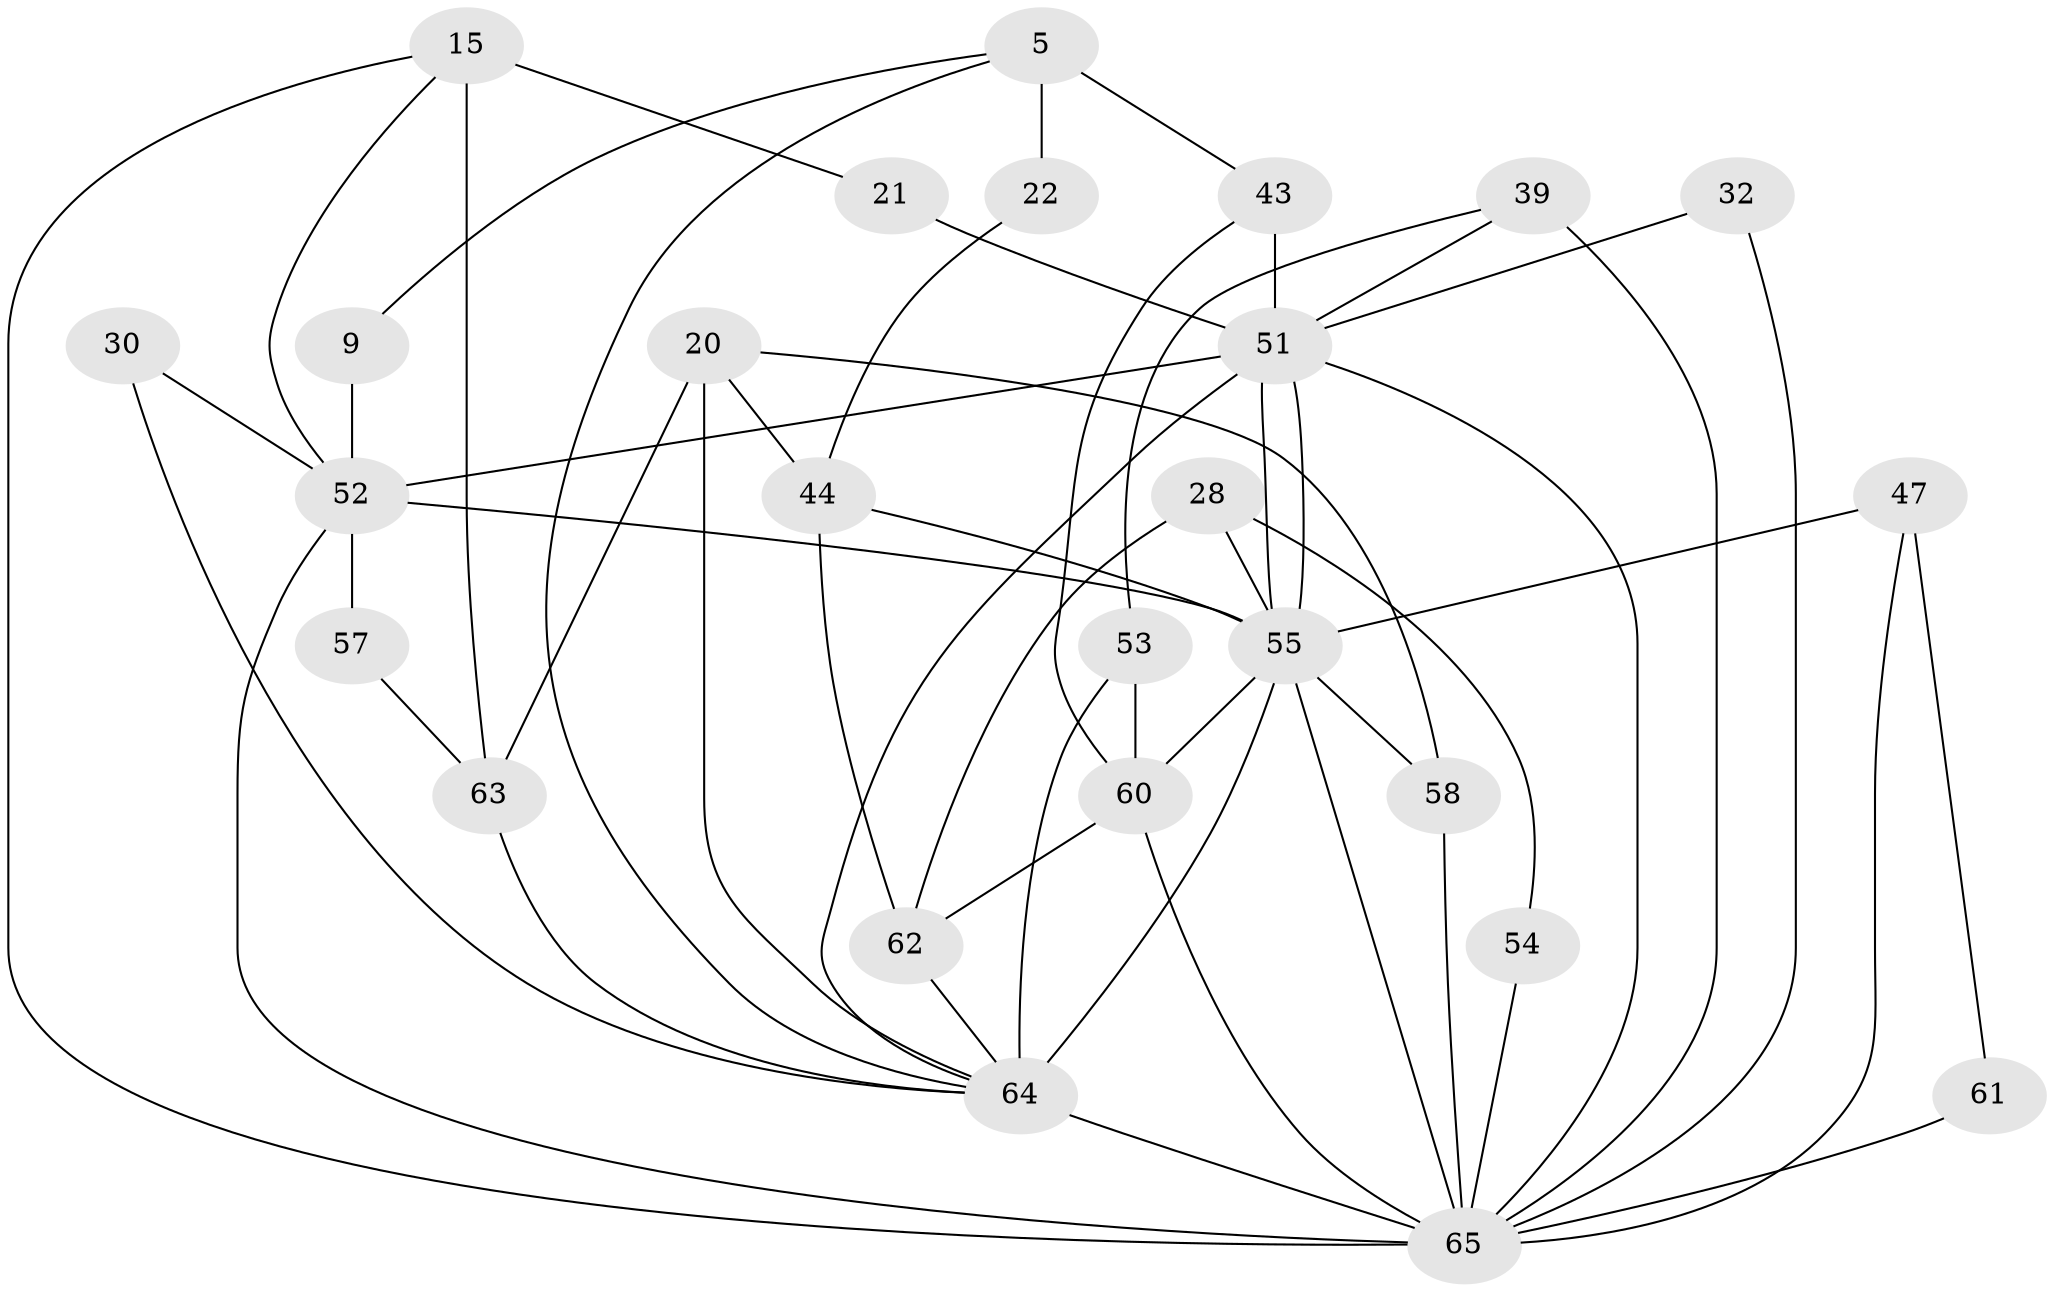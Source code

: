 // original degree distribution, {3: 0.23076923076923078, 6: 0.1076923076923077, 7: 0.09230769230769231, 2: 0.2, 5: 0.13846153846153847, 4: 0.23076923076923078}
// Generated by graph-tools (version 1.1) at 2025/54/03/04/25 21:54:59]
// undirected, 26 vertices, 55 edges
graph export_dot {
graph [start="1"]
  node [color=gray90,style=filled];
  5;
  9;
  15 [super="+1"];
  20 [super="+12"];
  21;
  22;
  28;
  30;
  32;
  39 [super="+4"];
  43 [super="+35"];
  44 [super="+33"];
  47;
  51 [super="+46+40"];
  52 [super="+24+23"];
  53 [super="+34"];
  54;
  55 [super="+48+45"];
  57;
  58;
  60 [super="+8+50+41"];
  61;
  62 [super="+29+59"];
  63 [super="+26+13"];
  64 [super="+18+56"];
  65 [super="+49+36"];
  5 -- 43 [weight=2];
  5 -- 9;
  5 -- 22;
  5 -- 64;
  9 -- 52;
  15 -- 21;
  15 -- 63 [weight=2];
  15 -- 52;
  15 -- 65;
  20 -- 58;
  20 -- 44 [weight=2];
  20 -- 63;
  20 -- 64 [weight=3];
  21 -- 51 [weight=2];
  22 -- 44;
  28 -- 54;
  28 -- 62;
  28 -- 55 [weight=2];
  30 -- 64;
  30 -- 52;
  32 -- 51;
  32 -- 65;
  39 -- 51;
  39 -- 53;
  39 -- 65 [weight=2];
  43 -- 51 [weight=5];
  43 -- 60;
  44 -- 62;
  44 -- 55;
  47 -- 61;
  47 -- 65 [weight=2];
  47 -- 55 [weight=3];
  51 -- 55;
  51 -- 55;
  51 -- 64;
  51 -- 65 [weight=3];
  51 -- 52;
  52 -- 65 [weight=2];
  52 -- 55 [weight=5];
  52 -- 57;
  53 -- 64 [weight=3];
  53 -- 60;
  54 -- 65;
  55 -- 64 [weight=7];
  55 -- 60;
  55 -- 58;
  55 -- 65;
  57 -- 63;
  58 -- 65;
  60 -- 62;
  60 -- 65;
  61 -- 65;
  62 -- 64 [weight=2];
  63 -- 64 [weight=2];
  64 -- 65 [weight=4];
}

